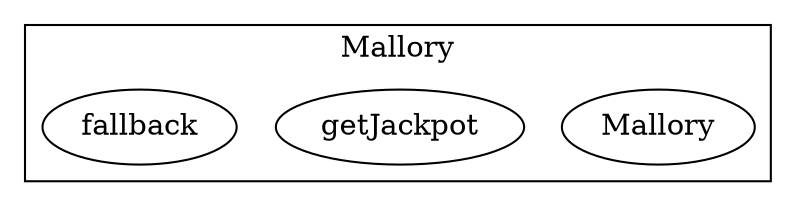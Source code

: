 strict digraph {
subgraph cluster_117_Mallory {
label = "Mallory"
"117_Mallory" [label="Mallory"]
"117_getJackpot" [label="getJackpot"]
"117_fallback" [label="fallback"]
}subgraph cluster_solidity {
label = "[Solidity]"
}
}